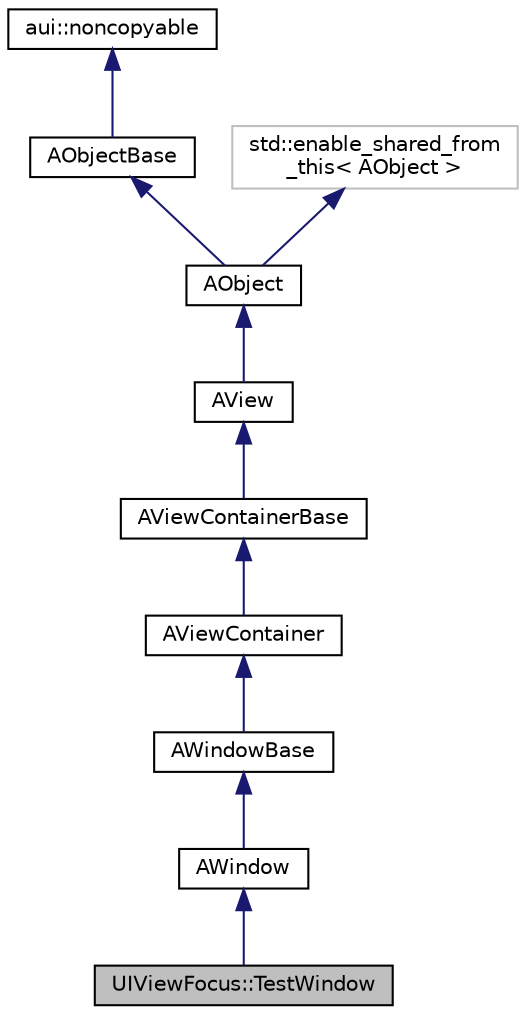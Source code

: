 digraph "UIViewFocus::TestWindow"
{
 // LATEX_PDF_SIZE
  edge [fontname="Helvetica",fontsize="10",labelfontname="Helvetica",labelfontsize="10"];
  node [fontname="Helvetica",fontsize="10",shape=record];
  Node1 [label="UIViewFocus::TestWindow",height=0.2,width=0.4,color="black", fillcolor="grey75", style="filled", fontcolor="black",tooltip=" "];
  Node2 -> Node1 [dir="back",color="midnightblue",fontsize="10",style="solid",fontname="Helvetica"];
  Node2 [label="AWindow",height=0.2,width=0.4,color="black", fillcolor="white", style="filled",URL="$classAWindow.html",tooltip="Represents a window in the underlying windowing system."];
  Node3 -> Node2 [dir="back",color="midnightblue",fontsize="10",style="solid",fontname="Helvetica"];
  Node3 [label="AWindowBase",height=0.2,width=0.4,color="black", fillcolor="white", style="filled",URL="$classAWindowBase.html",tooltip=" "];
  Node4 -> Node3 [dir="back",color="midnightblue",fontsize="10",style="solid",fontname="Helvetica"];
  Node4 [label="AViewContainer",height=0.2,width=0.4,color="black", fillcolor="white", style="filled",URL="$classAViewContainer.html",tooltip="A trivial modifiable view that represents a set of views."];
  Node5 -> Node4 [dir="back",color="midnightblue",fontsize="10",style="solid",fontname="Helvetica"];
  Node5 [label="AViewContainerBase",height=0.2,width=0.4,color="black", fillcolor="white", style="filled",URL="$classAViewContainerBase.html",tooltip="A view that represents a set of views."];
  Node6 -> Node5 [dir="back",color="midnightblue",fontsize="10",style="solid",fontname="Helvetica"];
  Node6 [label="AView",height=0.2,width=0.4,color="black", fillcolor="white", style="filled",URL="$classAView.html",tooltip="Base class of all UI objects."];
  Node7 -> Node6 [dir="back",color="midnightblue",fontsize="10",style="solid",fontname="Helvetica"];
  Node7 [label="AObject",height=0.2,width=0.4,color="black", fillcolor="white", style="filled",URL="$classAObject.html",tooltip="A base object class."];
  Node8 -> Node7 [dir="back",color="midnightblue",fontsize="10",style="solid",fontname="Helvetica"];
  Node8 [label="AObjectBase",height=0.2,width=0.4,color="black", fillcolor="white", style="filled",URL="$classAObjectBase.html",tooltip=" "];
  Node9 -> Node8 [dir="back",color="midnightblue",fontsize="10",style="solid",fontname="Helvetica"];
  Node9 [label="aui::noncopyable",height=0.2,width=0.4,color="black", fillcolor="white", style="filled",URL="$structaui_1_1noncopyable.html",tooltip="Forbids copy of your class."];
  Node10 -> Node7 [dir="back",color="midnightblue",fontsize="10",style="solid",fontname="Helvetica"];
  Node10 [label="std::enable_shared_from\l_this\< AObject \>",height=0.2,width=0.4,color="grey75", fillcolor="white", style="filled",tooltip=" "];
}
